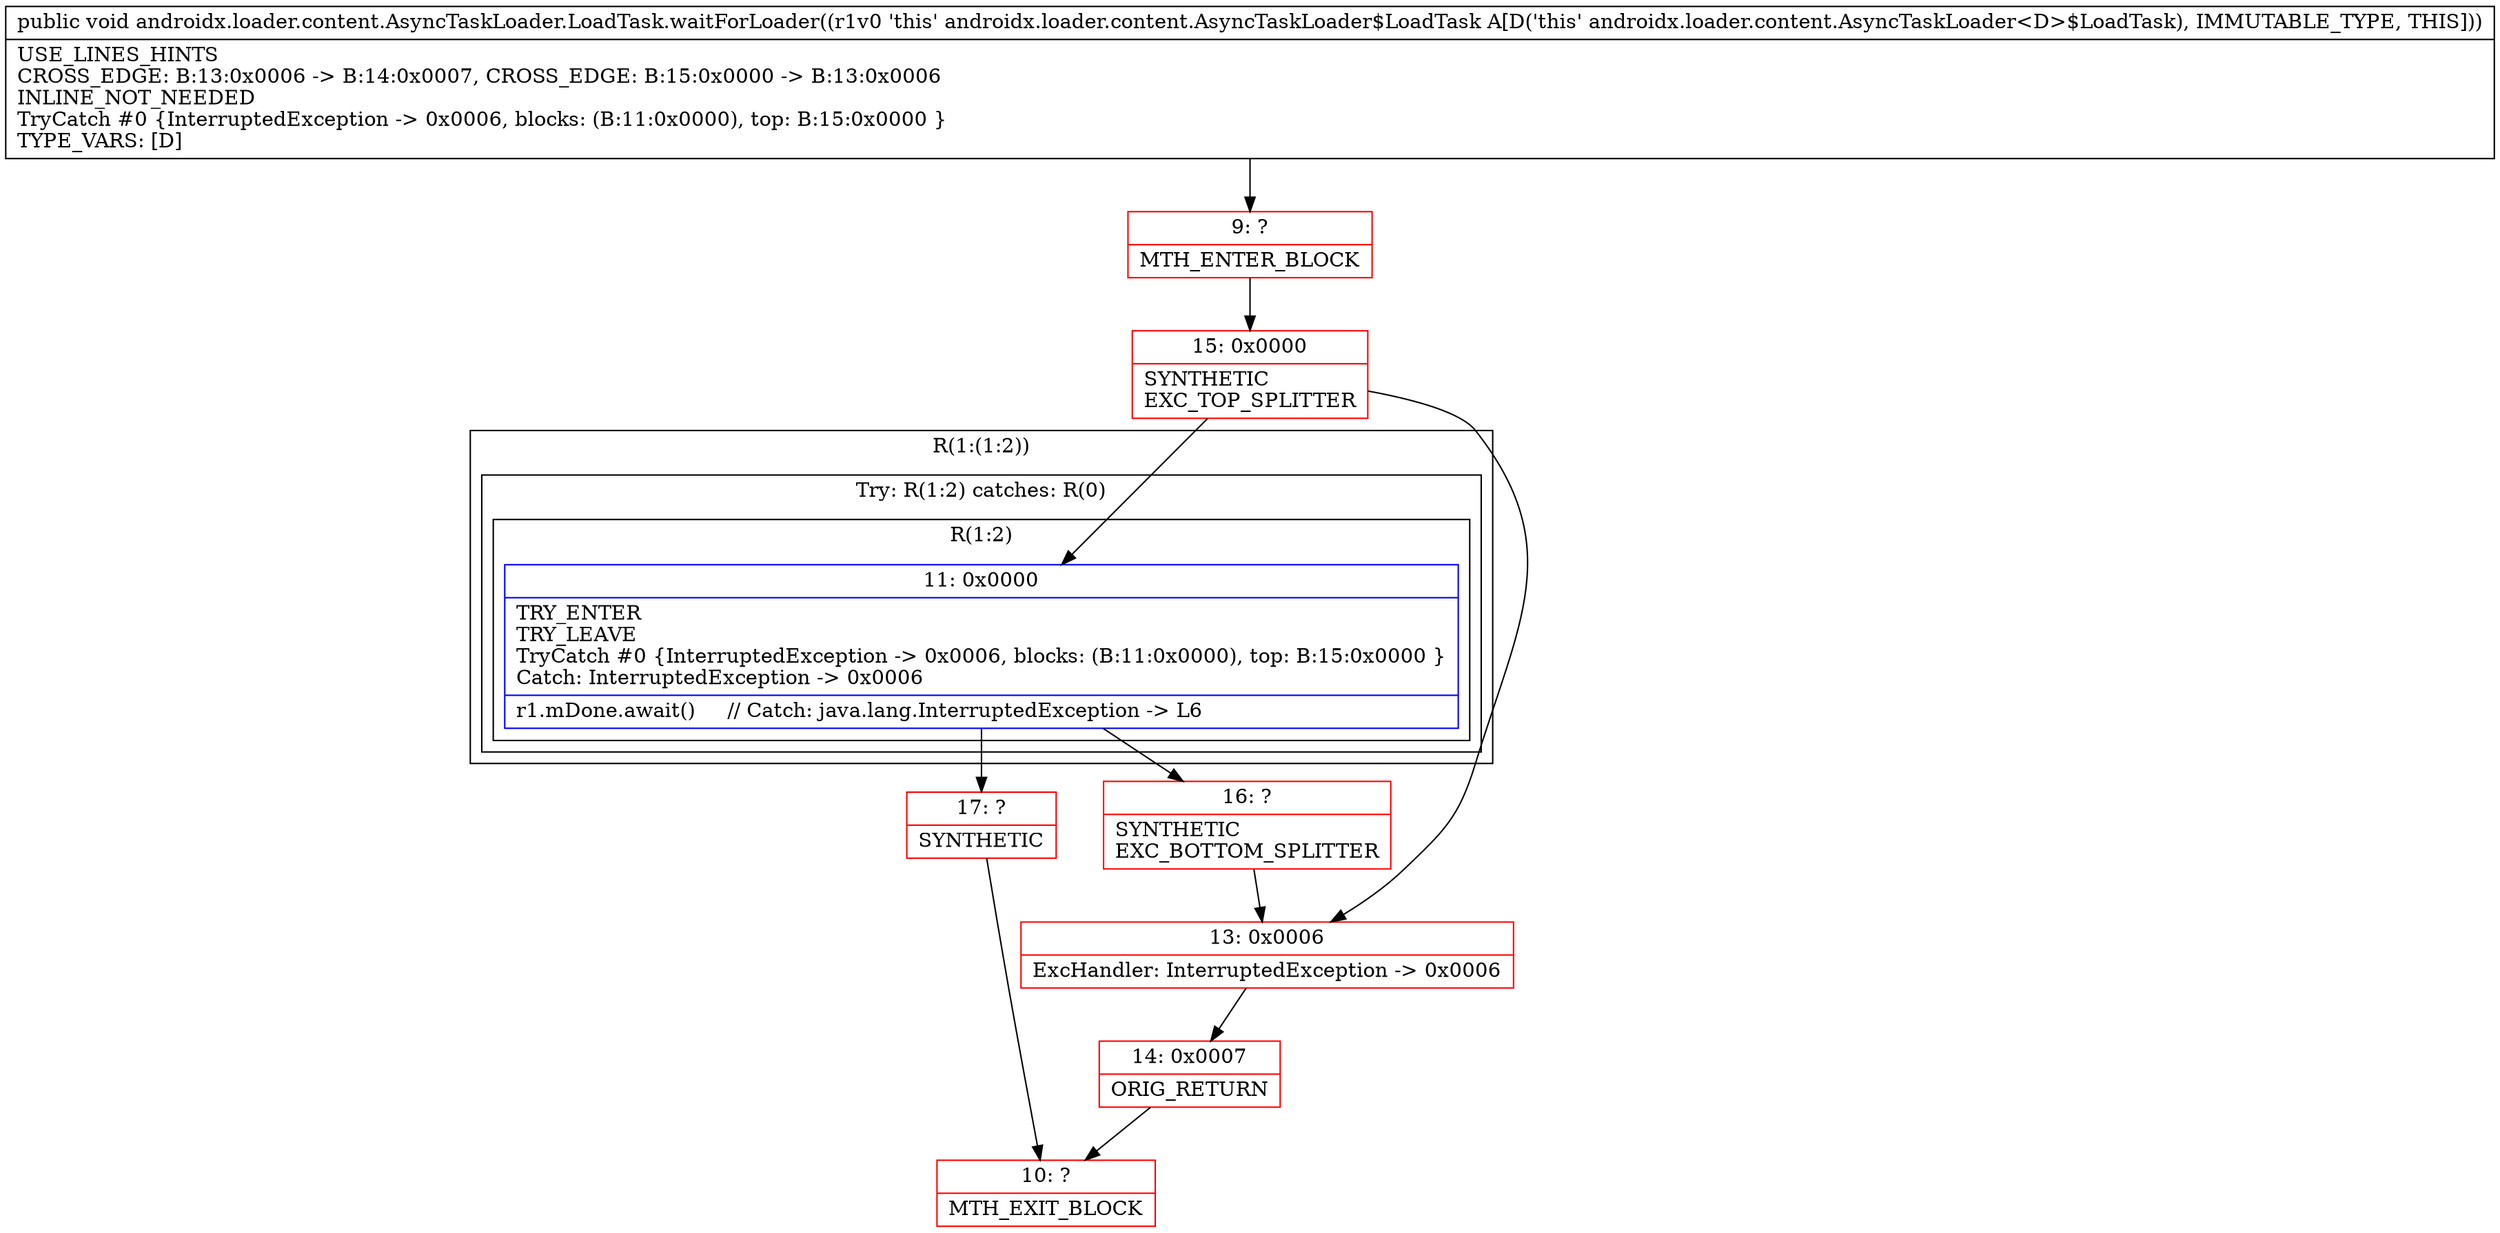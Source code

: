 digraph "CFG forandroidx.loader.content.AsyncTaskLoader.LoadTask.waitForLoader()V" {
subgraph cluster_Region_1293905316 {
label = "R(1:(1:2))";
node [shape=record,color=blue];
subgraph cluster_TryCatchRegion_905009464 {
label = "Try: R(1:2) catches: R(0)";
node [shape=record,color=blue];
subgraph cluster_Region_796856335 {
label = "R(1:2)";
node [shape=record,color=blue];
Node_11 [shape=record,label="{11\:\ 0x0000|TRY_ENTER\lTRY_LEAVE\lTryCatch #0 \{InterruptedException \-\> 0x0006, blocks: (B:11:0x0000), top: B:15:0x0000 \}\lCatch: InterruptedException \-\> 0x0006\l|r1.mDone.await()     \/\/ Catch: java.lang.InterruptedException \-\> L6\l}"];
}
subgraph cluster_Region_1110483639 {
label = "R(0) | ExcHandler: InterruptedException \-\> 0x0006\l";
node [shape=record,color=blue];
}
}
}
subgraph cluster_Region_1110483639 {
label = "R(0) | ExcHandler: InterruptedException \-\> 0x0006\l";
node [shape=record,color=blue];
}
Node_9 [shape=record,color=red,label="{9\:\ ?|MTH_ENTER_BLOCK\l}"];
Node_15 [shape=record,color=red,label="{15\:\ 0x0000|SYNTHETIC\lEXC_TOP_SPLITTER\l}"];
Node_16 [shape=record,color=red,label="{16\:\ ?|SYNTHETIC\lEXC_BOTTOM_SPLITTER\l}"];
Node_17 [shape=record,color=red,label="{17\:\ ?|SYNTHETIC\l}"];
Node_10 [shape=record,color=red,label="{10\:\ ?|MTH_EXIT_BLOCK\l}"];
Node_13 [shape=record,color=red,label="{13\:\ 0x0006|ExcHandler: InterruptedException \-\> 0x0006\l}"];
Node_14 [shape=record,color=red,label="{14\:\ 0x0007|ORIG_RETURN\l}"];
MethodNode[shape=record,label="{public void androidx.loader.content.AsyncTaskLoader.LoadTask.waitForLoader((r1v0 'this' androidx.loader.content.AsyncTaskLoader$LoadTask A[D('this' androidx.loader.content.AsyncTaskLoader\<D\>$LoadTask), IMMUTABLE_TYPE, THIS]))  | USE_LINES_HINTS\lCROSS_EDGE: B:13:0x0006 \-\> B:14:0x0007, CROSS_EDGE: B:15:0x0000 \-\> B:13:0x0006\lINLINE_NOT_NEEDED\lTryCatch #0 \{InterruptedException \-\> 0x0006, blocks: (B:11:0x0000), top: B:15:0x0000 \}\lTYPE_VARS: [D]\l}"];
MethodNode -> Node_9;Node_11 -> Node_16;
Node_11 -> Node_17;
Node_9 -> Node_15;
Node_15 -> Node_11;
Node_15 -> Node_13;
Node_16 -> Node_13;
Node_17 -> Node_10;
Node_13 -> Node_14;
Node_14 -> Node_10;
}

